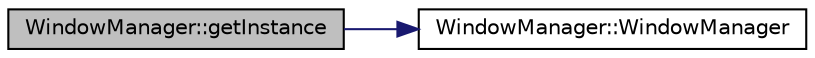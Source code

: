 digraph "WindowManager::getInstance"
{
  edge [fontname="Helvetica",fontsize="10",labelfontname="Helvetica",labelfontsize="10"];
  node [fontname="Helvetica",fontsize="10",shape=record];
  rankdir="LR";
  Node3 [label="WindowManager::getInstance",height=0.2,width=0.4,color="black", fillcolor="grey75", style="filled", fontcolor="black"];
  Node3 -> Node4 [color="midnightblue",fontsize="10",style="solid",fontname="Helvetica"];
  Node4 [label="WindowManager::WindowManager",height=0.2,width=0.4,color="black", fillcolor="white", style="filled",URL="$class_window_manager.html#a5b7800023311856090555511d8c5b3e1"];
}
